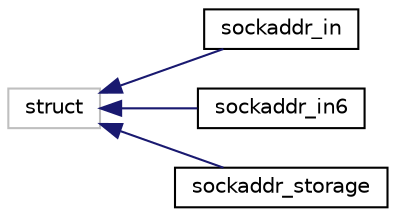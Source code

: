 digraph "Graphical Class Hierarchy"
{
 // LATEX_PDF_SIZE
  edge [fontname="Helvetica",fontsize="10",labelfontname="Helvetica",labelfontsize="10"];
  node [fontname="Helvetica",fontsize="10",shape=record];
  rankdir="LR";
  Node1185 [label="struct",height=0.2,width=0.4,color="grey75", fillcolor="white", style="filled",tooltip=" "];
  Node1185 -> Node0 [dir="back",color="midnightblue",fontsize="10",style="solid",fontname="Helvetica"];
  Node0 [label="sockaddr_in",height=0.2,width=0.4,color="black", fillcolor="white", style="filled",URL="$structsockaddr__in.html",tooltip="IPv4 socket address type."];
  Node1185 -> Node1187 [dir="back",color="midnightblue",fontsize="10",style="solid",fontname="Helvetica"];
  Node1187 [label="sockaddr_in6",height=0.2,width=0.4,color="black", fillcolor="white", style="filled",URL="$structsockaddr__in6.html",tooltip="IPv6 socket address type."];
  Node1185 -> Node1188 [dir="back",color="midnightblue",fontsize="10",style="solid",fontname="Helvetica"];
  Node1188 [label="sockaddr_storage",height=0.2,width=0.4,color="black", fillcolor="white", style="filled",URL="$structsockaddr__storage.html",tooltip="Implementation based socket address table."];
}
